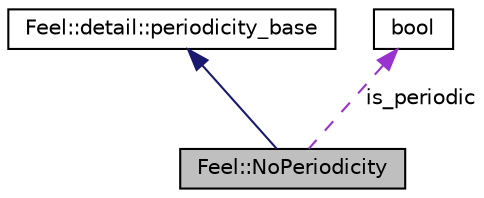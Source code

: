 digraph "Feel::NoPeriodicity"
{
 // LATEX_PDF_SIZE
  edge [fontname="Helvetica",fontsize="10",labelfontname="Helvetica",labelfontsize="10"];
  node [fontname="Helvetica",fontsize="10",shape=record];
  Node1 [label="Feel::NoPeriodicity",height=0.2,width=0.4,color="black", fillcolor="grey75", style="filled", fontcolor="black",tooltip="NoPeriodicity class holder."];
  Node2 -> Node1 [dir="back",color="midnightblue",fontsize="10",style="solid",fontname="Helvetica"];
  Node2 [label="Feel::detail::periodicity_base",height=0.2,width=0.4,color="black", fillcolor="white", style="filled",URL="$structFeel_1_1detail_1_1periodicity__base.html",tooltip=" "];
  Node3 -> Node1 [dir="back",color="darkorchid3",fontsize="10",style="dashed",label=" is_periodic" ,fontname="Helvetica"];
  Node3 [label="bool",height=0.2,width=0.4,color="black", fillcolor="white", style="filled",URL="$classbool.html",tooltip=" "];
}
